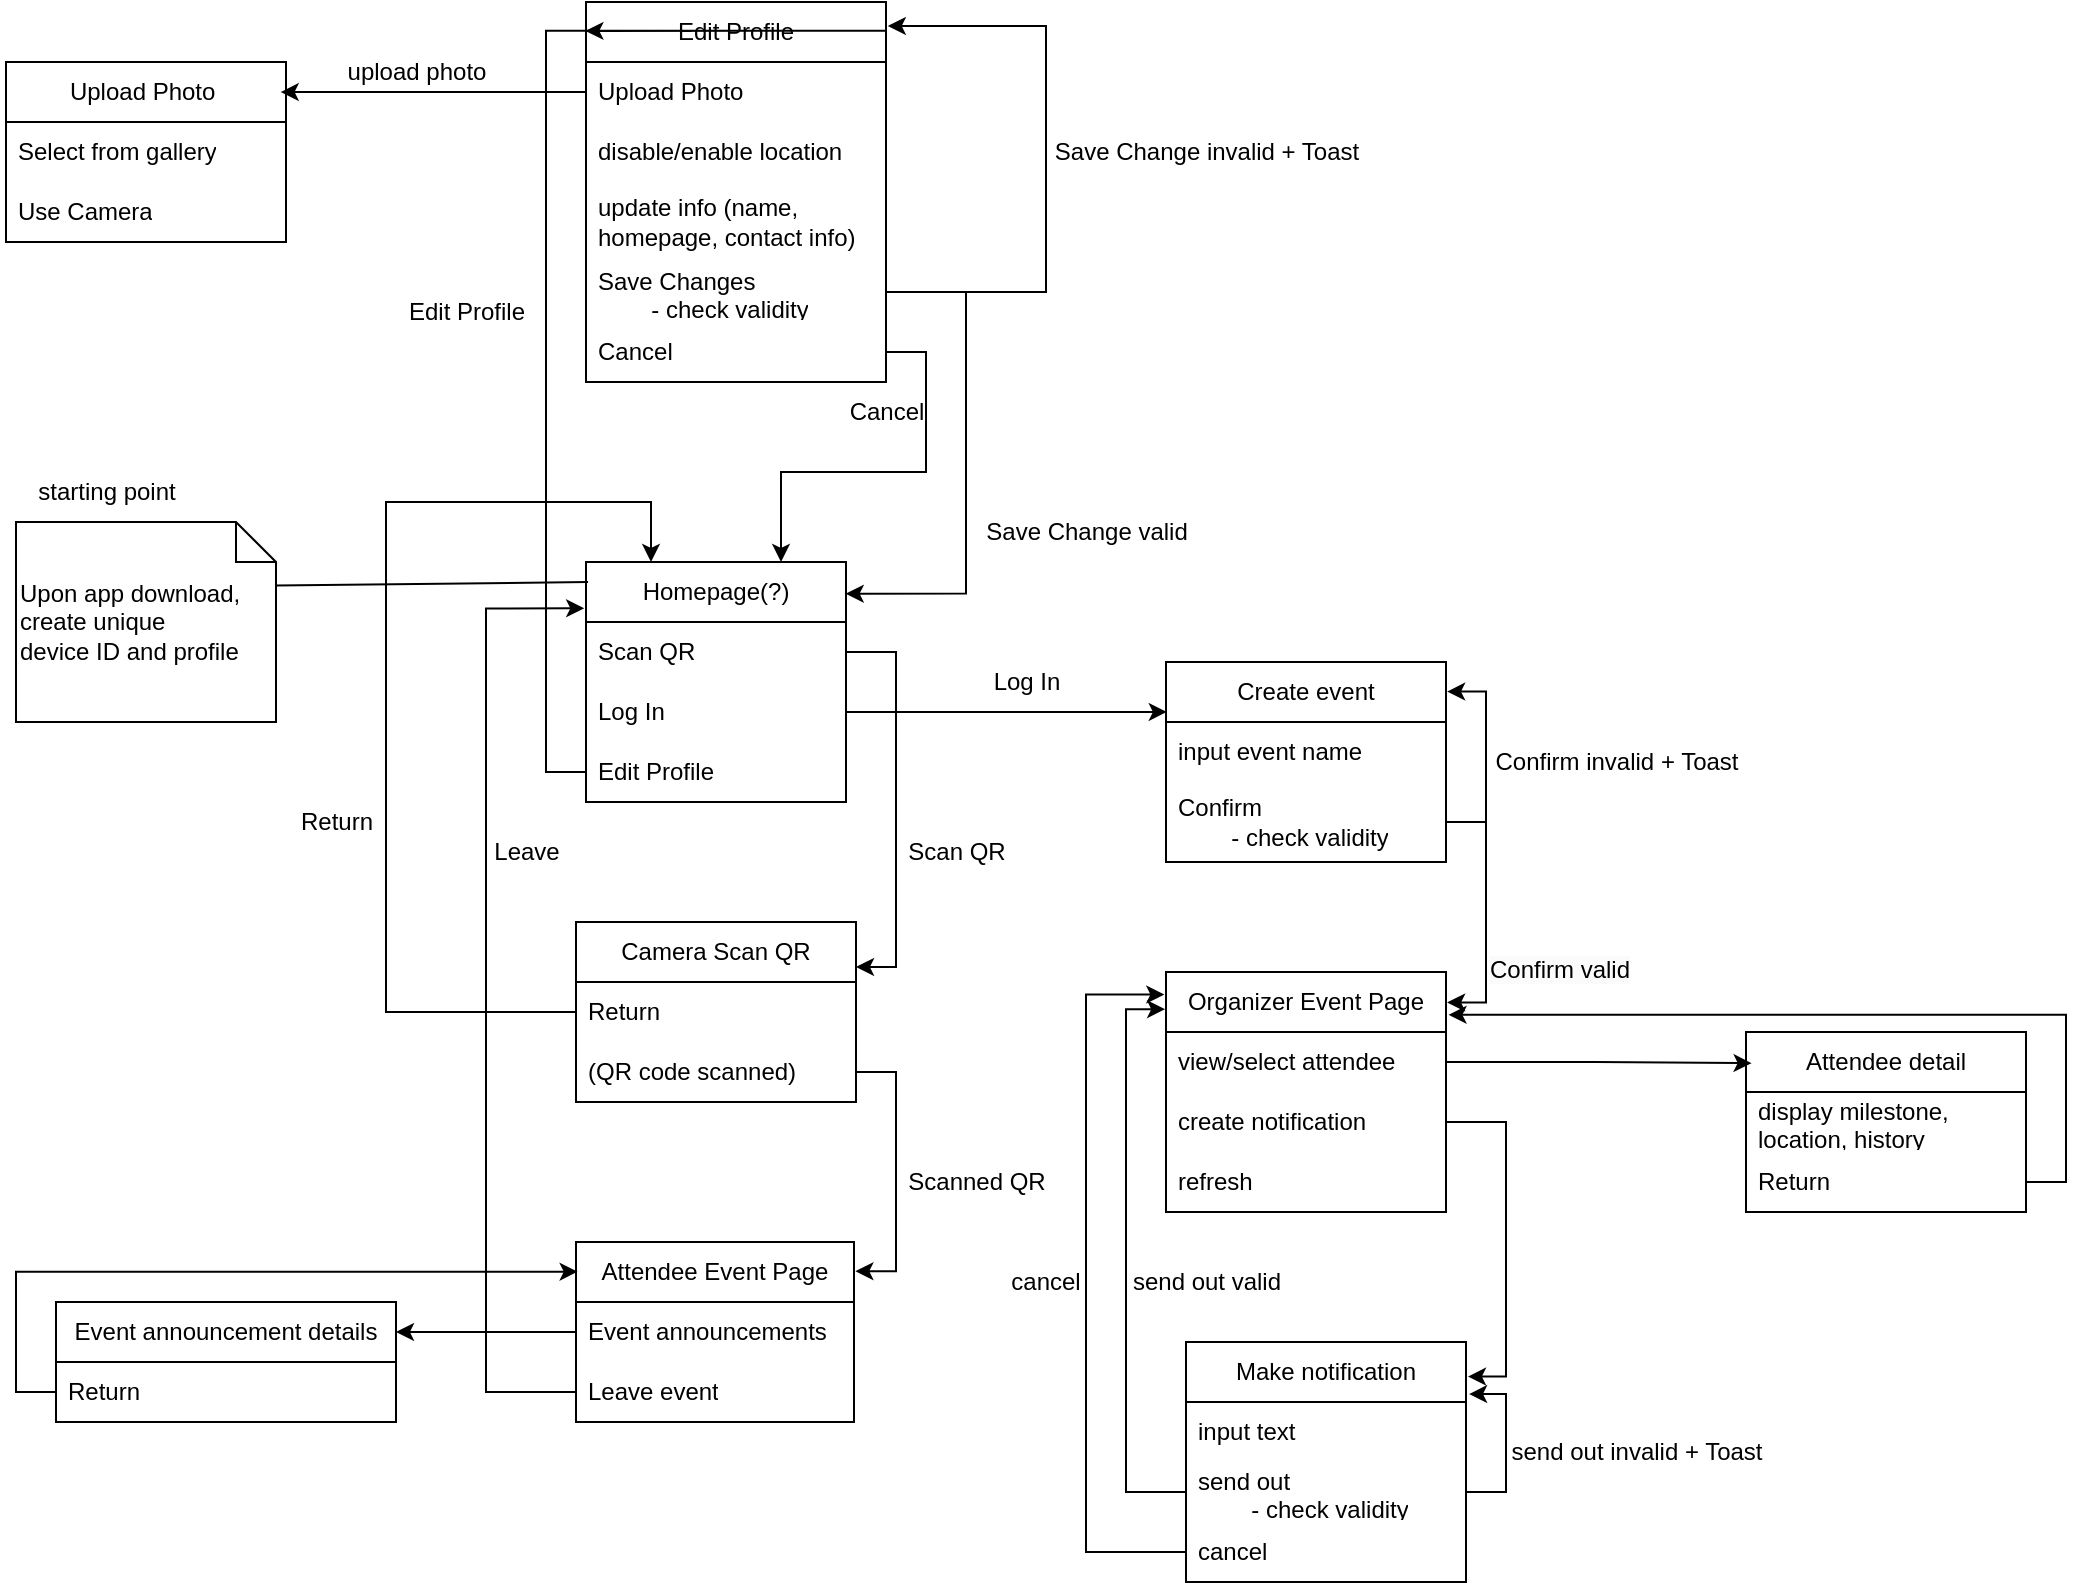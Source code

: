 <mxfile version="23.1.3" type="github">
  <diagram name="Page-1" id="KCAGS3cMJD5x5BAvcxFM">
    <mxGraphModel dx="2986" dy="1956" grid="1" gridSize="10" guides="1" tooltips="1" connect="1" arrows="1" fold="1" page="1" pageScale="1" pageWidth="850" pageHeight="1100" math="0" shadow="0">
      <root>
        <mxCell id="0" />
        <mxCell id="1" parent="0" />
        <mxCell id="P8wF5kCb8froCcULJGdk-1" value="Homepage(?)" style="swimlane;fontStyle=0;childLayout=stackLayout;horizontal=1;startSize=30;horizontalStack=0;resizeParent=1;resizeParentMax=0;resizeLast=0;collapsible=1;marginBottom=0;whiteSpace=wrap;html=1;" vertex="1" parent="1">
          <mxGeometry x="220" y="200" width="130" height="120" as="geometry" />
        </mxCell>
        <mxCell id="P8wF5kCb8froCcULJGdk-2" value="Scan QR" style="text;strokeColor=none;fillColor=none;align=left;verticalAlign=middle;spacingLeft=4;spacingRight=4;overflow=hidden;points=[[0,0.5],[1,0.5]];portConstraint=eastwest;rotatable=0;whiteSpace=wrap;html=1;" vertex="1" parent="P8wF5kCb8froCcULJGdk-1">
          <mxGeometry y="30" width="130" height="30" as="geometry" />
        </mxCell>
        <mxCell id="P8wF5kCb8froCcULJGdk-3" value="Log In" style="text;strokeColor=none;fillColor=none;align=left;verticalAlign=middle;spacingLeft=4;spacingRight=4;overflow=hidden;points=[[0,0.5],[1,0.5]];portConstraint=eastwest;rotatable=0;whiteSpace=wrap;html=1;" vertex="1" parent="P8wF5kCb8froCcULJGdk-1">
          <mxGeometry y="60" width="130" height="30" as="geometry" />
        </mxCell>
        <mxCell id="P8wF5kCb8froCcULJGdk-4" value="Edit Profile" style="text;strokeColor=none;fillColor=none;align=left;verticalAlign=middle;spacingLeft=4;spacingRight=4;overflow=hidden;points=[[0,0.5],[1,0.5]];portConstraint=eastwest;rotatable=0;whiteSpace=wrap;html=1;" vertex="1" parent="P8wF5kCb8froCcULJGdk-1">
          <mxGeometry y="90" width="130" height="30" as="geometry" />
        </mxCell>
        <mxCell id="P8wF5kCb8froCcULJGdk-5" value="Edit Profile" style="swimlane;fontStyle=0;childLayout=stackLayout;horizontal=1;startSize=30;horizontalStack=0;resizeParent=1;resizeParentMax=0;resizeLast=0;collapsible=1;marginBottom=0;whiteSpace=wrap;html=1;" vertex="1" parent="1">
          <mxGeometry x="220" y="-80" width="150" height="190" as="geometry" />
        </mxCell>
        <mxCell id="P8wF5kCb8froCcULJGdk-6" value="Upload Photo" style="text;strokeColor=none;fillColor=none;align=left;verticalAlign=middle;spacingLeft=4;spacingRight=4;overflow=hidden;points=[[0,0.5],[1,0.5]];portConstraint=eastwest;rotatable=0;whiteSpace=wrap;html=1;" vertex="1" parent="P8wF5kCb8froCcULJGdk-5">
          <mxGeometry y="30" width="150" height="30" as="geometry" />
        </mxCell>
        <mxCell id="P8wF5kCb8froCcULJGdk-7" value="disable/enable location" style="text;strokeColor=none;fillColor=none;align=left;verticalAlign=middle;spacingLeft=4;spacingRight=4;overflow=hidden;points=[[0,0.5],[1,0.5]];portConstraint=eastwest;rotatable=0;whiteSpace=wrap;html=1;" vertex="1" parent="P8wF5kCb8froCcULJGdk-5">
          <mxGeometry y="60" width="150" height="30" as="geometry" />
        </mxCell>
        <mxCell id="P8wF5kCb8froCcULJGdk-8" value="update info (name, homepage, contact info)" style="text;strokeColor=none;fillColor=none;align=left;verticalAlign=middle;spacingLeft=4;spacingRight=4;overflow=hidden;points=[[0,0.5],[1,0.5]];portConstraint=eastwest;rotatable=0;whiteSpace=wrap;html=1;" vertex="1" parent="P8wF5kCb8froCcULJGdk-5">
          <mxGeometry y="90" width="150" height="40" as="geometry" />
        </mxCell>
        <mxCell id="P8wF5kCb8froCcULJGdk-9" value="Save Changes&lt;br&gt;&lt;span style=&quot;white-space: pre;&quot;&gt;&#x9;&lt;/span&gt;- check validity" style="text;strokeColor=none;fillColor=none;align=left;verticalAlign=middle;spacingLeft=4;spacingRight=4;overflow=hidden;points=[[0,0.5],[1,0.5]];portConstraint=eastwest;rotatable=0;whiteSpace=wrap;html=1;" vertex="1" parent="P8wF5kCb8froCcULJGdk-5">
          <mxGeometry y="130" width="150" height="30" as="geometry" />
        </mxCell>
        <mxCell id="P8wF5kCb8froCcULJGdk-10" value="Cancel" style="text;strokeColor=none;fillColor=none;align=left;verticalAlign=middle;spacingLeft=4;spacingRight=4;overflow=hidden;points=[[0,0.5],[1,0.5]];portConstraint=eastwest;rotatable=0;whiteSpace=wrap;html=1;" vertex="1" parent="P8wF5kCb8froCcULJGdk-5">
          <mxGeometry y="160" width="150" height="30" as="geometry" />
        </mxCell>
        <mxCell id="P8wF5kCb8froCcULJGdk-11" style="edgeStyle=orthogonalEdgeStyle;rounded=0;orthogonalLoop=1;jettySize=auto;html=1;exitX=1;exitY=0.5;exitDx=0;exitDy=0;entryX=1.006;entryY=0.063;entryDx=0;entryDy=0;entryPerimeter=0;" edge="1" parent="P8wF5kCb8froCcULJGdk-5" source="P8wF5kCb8froCcULJGdk-9" target="P8wF5kCb8froCcULJGdk-5">
          <mxGeometry relative="1" as="geometry">
            <Array as="points">
              <mxPoint x="230" y="145" />
              <mxPoint x="230" y="12" />
            </Array>
          </mxGeometry>
        </mxCell>
        <mxCell id="P8wF5kCb8froCcULJGdk-12" value="Edit Profile" style="text;html=1;align=center;verticalAlign=middle;resizable=0;points=[];autosize=1;strokeColor=none;fillColor=none;" vertex="1" parent="1">
          <mxGeometry x="120" y="60" width="80" height="30" as="geometry" />
        </mxCell>
        <mxCell id="P8wF5kCb8froCcULJGdk-13" value="Save Change valid" style="text;html=1;align=center;verticalAlign=middle;resizable=0;points=[];autosize=1;strokeColor=none;fillColor=none;" vertex="1" parent="1">
          <mxGeometry x="410" y="170" width="120" height="30" as="geometry" />
        </mxCell>
        <mxCell id="P8wF5kCb8froCcULJGdk-14" style="edgeStyle=orthogonalEdgeStyle;rounded=0;orthogonalLoop=1;jettySize=auto;html=1;exitX=0;exitY=0.5;exitDx=0;exitDy=0;entryX=-0.002;entryY=0.076;entryDx=0;entryDy=0;entryPerimeter=0;" edge="1" parent="1" source="P8wF5kCb8froCcULJGdk-4" target="P8wF5kCb8froCcULJGdk-5">
          <mxGeometry relative="1" as="geometry" />
        </mxCell>
        <mxCell id="P8wF5kCb8froCcULJGdk-15" style="edgeStyle=orthogonalEdgeStyle;rounded=0;orthogonalLoop=1;jettySize=auto;html=1;exitX=1;exitY=0.5;exitDx=0;exitDy=0;entryX=0.999;entryY=0.132;entryDx=0;entryDy=0;entryPerimeter=0;" edge="1" parent="1" source="P8wF5kCb8froCcULJGdk-9" target="P8wF5kCb8froCcULJGdk-1">
          <mxGeometry relative="1" as="geometry">
            <Array as="points">
              <mxPoint x="410" y="65" />
              <mxPoint x="410" y="216" />
            </Array>
          </mxGeometry>
        </mxCell>
        <mxCell id="P8wF5kCb8froCcULJGdk-16" style="edgeStyle=orthogonalEdgeStyle;rounded=0;orthogonalLoop=1;jettySize=auto;html=1;exitX=1;exitY=0.5;exitDx=0;exitDy=0;entryX=0.75;entryY=0;entryDx=0;entryDy=0;" edge="1" parent="1" source="P8wF5kCb8froCcULJGdk-10" target="P8wF5kCb8froCcULJGdk-1">
          <mxGeometry relative="1" as="geometry" />
        </mxCell>
        <mxCell id="P8wF5kCb8froCcULJGdk-17" value="Cancel" style="text;html=1;align=center;verticalAlign=middle;resizable=0;points=[];autosize=1;strokeColor=none;fillColor=none;" vertex="1" parent="1">
          <mxGeometry x="340" y="110" width="60" height="30" as="geometry" />
        </mxCell>
        <mxCell id="P8wF5kCb8froCcULJGdk-18" value="Save Change invalid + Toast" style="text;html=1;align=center;verticalAlign=middle;resizable=0;points=[];autosize=1;strokeColor=none;fillColor=none;" vertex="1" parent="1">
          <mxGeometry x="440" y="-20" width="180" height="30" as="geometry" />
        </mxCell>
        <mxCell id="P8wF5kCb8froCcULJGdk-19" value="Upload Photo&amp;nbsp;" style="swimlane;fontStyle=0;childLayout=stackLayout;horizontal=1;startSize=30;horizontalStack=0;resizeParent=1;resizeParentMax=0;resizeLast=0;collapsible=1;marginBottom=0;whiteSpace=wrap;html=1;" vertex="1" parent="1">
          <mxGeometry x="-70" y="-50" width="140" height="90" as="geometry" />
        </mxCell>
        <mxCell id="P8wF5kCb8froCcULJGdk-20" value="Select from gallery" style="text;strokeColor=none;fillColor=none;align=left;verticalAlign=middle;spacingLeft=4;spacingRight=4;overflow=hidden;points=[[0,0.5],[1,0.5]];portConstraint=eastwest;rotatable=0;whiteSpace=wrap;html=1;" vertex="1" parent="P8wF5kCb8froCcULJGdk-19">
          <mxGeometry y="30" width="140" height="30" as="geometry" />
        </mxCell>
        <mxCell id="P8wF5kCb8froCcULJGdk-21" value="Use Camera" style="text;strokeColor=none;fillColor=none;align=left;verticalAlign=middle;spacingLeft=4;spacingRight=4;overflow=hidden;points=[[0,0.5],[1,0.5]];portConstraint=eastwest;rotatable=0;whiteSpace=wrap;html=1;" vertex="1" parent="P8wF5kCb8froCcULJGdk-19">
          <mxGeometry y="60" width="140" height="30" as="geometry" />
        </mxCell>
        <mxCell id="P8wF5kCb8froCcULJGdk-22" style="edgeStyle=orthogonalEdgeStyle;rounded=0;orthogonalLoop=1;jettySize=auto;html=1;exitX=0;exitY=0.5;exitDx=0;exitDy=0;entryX=0.981;entryY=0.167;entryDx=0;entryDy=0;entryPerimeter=0;" edge="1" parent="1" source="P8wF5kCb8froCcULJGdk-6" target="P8wF5kCb8froCcULJGdk-19">
          <mxGeometry relative="1" as="geometry" />
        </mxCell>
        <mxCell id="P8wF5kCb8froCcULJGdk-23" value="upload photo" style="text;html=1;align=center;verticalAlign=middle;resizable=0;points=[];autosize=1;strokeColor=none;fillColor=none;" vertex="1" parent="1">
          <mxGeometry x="90" y="-60" width="90" height="30" as="geometry" />
        </mxCell>
        <mxCell id="P8wF5kCb8froCcULJGdk-24" value="Upon app download, create unique&lt;br style=&quot;border-color: var(--border-color);&quot;&gt;&lt;span style=&quot;&quot;&gt;device ID and profile&lt;/span&gt;" style="shape=note;size=20;whiteSpace=wrap;html=1;align=left;" vertex="1" parent="1">
          <mxGeometry x="-65" y="180" width="130" height="100" as="geometry" />
        </mxCell>
        <mxCell id="P8wF5kCb8froCcULJGdk-25" value="" style="endArrow=none;html=1;rounded=0;entryX=0.008;entryY=0.152;entryDx=0;entryDy=0;entryPerimeter=0;exitX=0;exitY=0;exitDx=130;exitDy=20;exitPerimeter=0;" edge="1" parent="1">
          <mxGeometry width="50" height="50" relative="1" as="geometry">
            <mxPoint x="65" y="211.76" as="sourcePoint" />
            <mxPoint x="221.04" y="210.0" as="targetPoint" />
          </mxGeometry>
        </mxCell>
        <mxCell id="P8wF5kCb8froCcULJGdk-26" value="Camera Scan QR" style="swimlane;fontStyle=0;childLayout=stackLayout;horizontal=1;startSize=30;horizontalStack=0;resizeParent=1;resizeParentMax=0;resizeLast=0;collapsible=1;marginBottom=0;whiteSpace=wrap;html=1;" vertex="1" parent="1">
          <mxGeometry x="215" y="380" width="140" height="90" as="geometry" />
        </mxCell>
        <mxCell id="P8wF5kCb8froCcULJGdk-27" value="Return" style="text;strokeColor=none;fillColor=none;align=left;verticalAlign=middle;spacingLeft=4;spacingRight=4;overflow=hidden;points=[[0,0.5],[1,0.5]];portConstraint=eastwest;rotatable=0;whiteSpace=wrap;html=1;" vertex="1" parent="P8wF5kCb8froCcULJGdk-26">
          <mxGeometry y="30" width="140" height="30" as="geometry" />
        </mxCell>
        <mxCell id="P8wF5kCb8froCcULJGdk-28" value="(QR code scanned)" style="text;strokeColor=none;fillColor=none;align=left;verticalAlign=middle;spacingLeft=4;spacingRight=4;overflow=hidden;points=[[0,0.5],[1,0.5]];portConstraint=eastwest;rotatable=0;whiteSpace=wrap;html=1;" vertex="1" parent="P8wF5kCb8froCcULJGdk-26">
          <mxGeometry y="60" width="140" height="30" as="geometry" />
        </mxCell>
        <mxCell id="P8wF5kCb8froCcULJGdk-29" style="edgeStyle=orthogonalEdgeStyle;rounded=0;orthogonalLoop=1;jettySize=auto;html=1;exitX=1;exitY=0.5;exitDx=0;exitDy=0;entryX=1;entryY=0.25;entryDx=0;entryDy=0;" edge="1" parent="1" source="P8wF5kCb8froCcULJGdk-2" target="P8wF5kCb8froCcULJGdk-26">
          <mxGeometry relative="1" as="geometry" />
        </mxCell>
        <mxCell id="P8wF5kCb8froCcULJGdk-30" value="Attendee Event Page" style="swimlane;fontStyle=0;childLayout=stackLayout;horizontal=1;startSize=30;horizontalStack=0;resizeParent=1;resizeParentMax=0;resizeLast=0;collapsible=1;marginBottom=0;whiteSpace=wrap;html=1;" vertex="1" parent="1">
          <mxGeometry x="215" y="540" width="139" height="90" as="geometry" />
        </mxCell>
        <mxCell id="P8wF5kCb8froCcULJGdk-31" value="Event announcements&amp;nbsp;" style="text;strokeColor=none;fillColor=none;align=left;verticalAlign=middle;spacingLeft=4;spacingRight=4;overflow=hidden;points=[[0,0.5],[1,0.5]];portConstraint=eastwest;rotatable=0;whiteSpace=wrap;html=1;" vertex="1" parent="P8wF5kCb8froCcULJGdk-30">
          <mxGeometry y="30" width="139" height="30" as="geometry" />
        </mxCell>
        <mxCell id="P8wF5kCb8froCcULJGdk-32" value="Leave event" style="text;strokeColor=none;fillColor=none;align=left;verticalAlign=middle;spacingLeft=4;spacingRight=4;overflow=hidden;points=[[0,0.5],[1,0.5]];portConstraint=eastwest;rotatable=0;whiteSpace=wrap;html=1;" vertex="1" parent="P8wF5kCb8froCcULJGdk-30">
          <mxGeometry y="60" width="139" height="30" as="geometry" />
        </mxCell>
        <mxCell id="P8wF5kCb8froCcULJGdk-33" style="edgeStyle=orthogonalEdgeStyle;rounded=0;orthogonalLoop=1;jettySize=auto;html=1;exitX=1;exitY=0.5;exitDx=0;exitDy=0;entryX=1.005;entryY=0.162;entryDx=0;entryDy=0;entryPerimeter=0;" edge="1" parent="1" source="P8wF5kCb8froCcULJGdk-28" target="P8wF5kCb8froCcULJGdk-30">
          <mxGeometry relative="1" as="geometry" />
        </mxCell>
        <mxCell id="P8wF5kCb8froCcULJGdk-34" value="Scanned QR" style="text;html=1;align=center;verticalAlign=middle;resizable=0;points=[];autosize=1;strokeColor=none;fillColor=none;" vertex="1" parent="1">
          <mxGeometry x="370" y="495" width="90" height="30" as="geometry" />
        </mxCell>
        <mxCell id="P8wF5kCb8froCcULJGdk-35" value="Event announcement details" style="swimlane;fontStyle=0;childLayout=stackLayout;horizontal=1;startSize=30;horizontalStack=0;resizeParent=1;resizeParentMax=0;resizeLast=0;collapsible=1;marginBottom=0;whiteSpace=wrap;html=1;" vertex="1" parent="1">
          <mxGeometry x="-45" y="570" width="170" height="60" as="geometry" />
        </mxCell>
        <mxCell id="P8wF5kCb8froCcULJGdk-36" value="Return" style="text;strokeColor=none;fillColor=none;align=left;verticalAlign=middle;spacingLeft=4;spacingRight=4;overflow=hidden;points=[[0,0.5],[1,0.5]];portConstraint=eastwest;rotatable=0;whiteSpace=wrap;html=1;" vertex="1" parent="P8wF5kCb8froCcULJGdk-35">
          <mxGeometry y="30" width="170" height="30" as="geometry" />
        </mxCell>
        <mxCell id="P8wF5kCb8froCcULJGdk-37" style="edgeStyle=orthogonalEdgeStyle;rounded=0;orthogonalLoop=1;jettySize=auto;html=1;exitX=0;exitY=0.5;exitDx=0;exitDy=0;entryX=1;entryY=0.25;entryDx=0;entryDy=0;" edge="1" parent="1" source="P8wF5kCb8froCcULJGdk-31" target="P8wF5kCb8froCcULJGdk-35">
          <mxGeometry relative="1" as="geometry" />
        </mxCell>
        <mxCell id="P8wF5kCb8froCcULJGdk-38" style="edgeStyle=orthogonalEdgeStyle;rounded=0;orthogonalLoop=1;jettySize=auto;html=1;exitX=0;exitY=0.5;exitDx=0;exitDy=0;entryX=0.006;entryY=0.165;entryDx=0;entryDy=0;entryPerimeter=0;" edge="1" parent="1" source="P8wF5kCb8froCcULJGdk-36" target="P8wF5kCb8froCcULJGdk-30">
          <mxGeometry relative="1" as="geometry" />
        </mxCell>
        <mxCell id="P8wF5kCb8froCcULJGdk-39" value="Create event" style="swimlane;fontStyle=0;childLayout=stackLayout;horizontal=1;startSize=30;horizontalStack=0;resizeParent=1;resizeParentMax=0;resizeLast=0;collapsible=1;marginBottom=0;whiteSpace=wrap;html=1;" vertex="1" parent="1">
          <mxGeometry x="510" y="250" width="140" height="100" as="geometry" />
        </mxCell>
        <mxCell id="P8wF5kCb8froCcULJGdk-40" value="input event name" style="text;strokeColor=none;fillColor=none;align=left;verticalAlign=middle;spacingLeft=4;spacingRight=4;overflow=hidden;points=[[0,0.5],[1,0.5]];portConstraint=eastwest;rotatable=0;whiteSpace=wrap;html=1;" vertex="1" parent="P8wF5kCb8froCcULJGdk-39">
          <mxGeometry y="30" width="140" height="30" as="geometry" />
        </mxCell>
        <mxCell id="P8wF5kCb8froCcULJGdk-41" value="Confirm&lt;br&gt;&lt;span style=&quot;white-space: pre;&quot;&gt;&#x9;&lt;/span&gt;- check validity" style="text;strokeColor=none;fillColor=none;align=left;verticalAlign=middle;spacingLeft=4;spacingRight=4;overflow=hidden;points=[[0,0.5],[1,0.5]];portConstraint=eastwest;rotatable=0;whiteSpace=wrap;html=1;" vertex="1" parent="P8wF5kCb8froCcULJGdk-39">
          <mxGeometry y="60" width="140" height="40" as="geometry" />
        </mxCell>
        <mxCell id="P8wF5kCb8froCcULJGdk-42" style="edgeStyle=orthogonalEdgeStyle;rounded=0;orthogonalLoop=1;jettySize=auto;html=1;exitX=1;exitY=0.5;exitDx=0;exitDy=0;entryX=1.004;entryY=0.148;entryDx=0;entryDy=0;entryPerimeter=0;" edge="1" parent="P8wF5kCb8froCcULJGdk-39" source="P8wF5kCb8froCcULJGdk-41" target="P8wF5kCb8froCcULJGdk-39">
          <mxGeometry relative="1" as="geometry" />
        </mxCell>
        <mxCell id="P8wF5kCb8froCcULJGdk-43" style="edgeStyle=orthogonalEdgeStyle;rounded=0;orthogonalLoop=1;jettySize=auto;html=1;exitX=0;exitY=0.5;exitDx=0;exitDy=0;entryX=0.25;entryY=0;entryDx=0;entryDy=0;" edge="1" parent="1" source="P8wF5kCb8froCcULJGdk-27" target="P8wF5kCb8froCcULJGdk-1">
          <mxGeometry relative="1" as="geometry">
            <Array as="points">
              <mxPoint x="120" y="425" />
              <mxPoint x="120" y="170" />
              <mxPoint x="253" y="170" />
            </Array>
          </mxGeometry>
        </mxCell>
        <mxCell id="P8wF5kCb8froCcULJGdk-44" style="edgeStyle=orthogonalEdgeStyle;rounded=0;orthogonalLoop=1;jettySize=auto;html=1;exitX=1;exitY=0.5;exitDx=0;exitDy=0;entryX=0.003;entryY=-0.167;entryDx=0;entryDy=0;entryPerimeter=0;" edge="1" parent="1" source="P8wF5kCb8froCcULJGdk-3" target="P8wF5kCb8froCcULJGdk-40">
          <mxGeometry relative="1" as="geometry" />
        </mxCell>
        <mxCell id="P8wF5kCb8froCcULJGdk-45" value="Confirm invalid + Toast" style="text;html=1;align=center;verticalAlign=middle;resizable=0;points=[];autosize=1;strokeColor=none;fillColor=none;" vertex="1" parent="1">
          <mxGeometry x="660" y="285" width="150" height="30" as="geometry" />
        </mxCell>
        <mxCell id="P8wF5kCb8froCcULJGdk-46" value="Organizer Event Page" style="swimlane;fontStyle=0;childLayout=stackLayout;horizontal=1;startSize=30;horizontalStack=0;resizeParent=1;resizeParentMax=0;resizeLast=0;collapsible=1;marginBottom=0;whiteSpace=wrap;html=1;" vertex="1" parent="1">
          <mxGeometry x="510" y="405" width="140" height="120" as="geometry" />
        </mxCell>
        <mxCell id="P8wF5kCb8froCcULJGdk-47" value="view/select attendee" style="text;strokeColor=none;fillColor=none;align=left;verticalAlign=middle;spacingLeft=4;spacingRight=4;overflow=hidden;points=[[0,0.5],[1,0.5]];portConstraint=eastwest;rotatable=0;whiteSpace=wrap;html=1;" vertex="1" parent="P8wF5kCb8froCcULJGdk-46">
          <mxGeometry y="30" width="140" height="30" as="geometry" />
        </mxCell>
        <mxCell id="P8wF5kCb8froCcULJGdk-48" value="create notification" style="text;strokeColor=none;fillColor=none;align=left;verticalAlign=middle;spacingLeft=4;spacingRight=4;overflow=hidden;points=[[0,0.5],[1,0.5]];portConstraint=eastwest;rotatable=0;whiteSpace=wrap;html=1;" vertex="1" parent="P8wF5kCb8froCcULJGdk-46">
          <mxGeometry y="60" width="140" height="30" as="geometry" />
        </mxCell>
        <mxCell id="P8wF5kCb8froCcULJGdk-49" value="refresh" style="text;strokeColor=none;fillColor=none;align=left;verticalAlign=middle;spacingLeft=4;spacingRight=4;overflow=hidden;points=[[0,0.5],[1,0.5]];portConstraint=eastwest;rotatable=0;whiteSpace=wrap;html=1;" vertex="1" parent="P8wF5kCb8froCcULJGdk-46">
          <mxGeometry y="90" width="140" height="30" as="geometry" />
        </mxCell>
        <mxCell id="P8wF5kCb8froCcULJGdk-50" style="edgeStyle=orthogonalEdgeStyle;rounded=0;orthogonalLoop=1;jettySize=auto;html=1;exitX=1;exitY=0.5;exitDx=0;exitDy=0;entryX=1.004;entryY=0.127;entryDx=0;entryDy=0;entryPerimeter=0;" edge="1" parent="1" source="P8wF5kCb8froCcULJGdk-41" target="P8wF5kCb8froCcULJGdk-46">
          <mxGeometry relative="1" as="geometry" />
        </mxCell>
        <mxCell id="P8wF5kCb8froCcULJGdk-51" value="&lt;span style=&quot;color: rgb(0, 0, 0); font-family: Helvetica; font-size: 12px; font-style: normal; font-variant-ligatures: normal; font-variant-caps: normal; font-weight: 400; letter-spacing: normal; orphans: 2; text-align: center; text-indent: 0px; text-transform: none; widows: 2; word-spacing: 0px; -webkit-text-stroke-width: 0px; background-color: rgb(251, 251, 251); text-decoration-thickness: initial; text-decoration-style: initial; text-decoration-color: initial; float: none; display: inline !important;&quot;&gt;Confirm valid&lt;/span&gt;" style="text;whiteSpace=wrap;html=1;" vertex="1" parent="1">
          <mxGeometry x="670" y="390" width="80" height="30" as="geometry" />
        </mxCell>
        <mxCell id="P8wF5kCb8froCcULJGdk-52" style="edgeStyle=orthogonalEdgeStyle;rounded=0;orthogonalLoop=1;jettySize=auto;html=1;exitX=0;exitY=0.5;exitDx=0;exitDy=0;entryX=-0.007;entryY=0.193;entryDx=0;entryDy=0;entryPerimeter=0;" edge="1" parent="1" source="P8wF5kCb8froCcULJGdk-32" target="P8wF5kCb8froCcULJGdk-1">
          <mxGeometry relative="1" as="geometry">
            <Array as="points">
              <mxPoint x="170" y="615" />
              <mxPoint x="170" y="223" />
            </Array>
          </mxGeometry>
        </mxCell>
        <mxCell id="P8wF5kCb8froCcULJGdk-53" value="Return" style="text;html=1;align=center;verticalAlign=middle;resizable=0;points=[];autosize=1;strokeColor=none;fillColor=none;" vertex="1" parent="1">
          <mxGeometry x="65" y="315" width="60" height="30" as="geometry" />
        </mxCell>
        <mxCell id="P8wF5kCb8froCcULJGdk-54" value="Leave" style="text;html=1;align=center;verticalAlign=middle;resizable=0;points=[];autosize=1;strokeColor=none;fillColor=none;" vertex="1" parent="1">
          <mxGeometry x="160" y="330" width="60" height="30" as="geometry" />
        </mxCell>
        <mxCell id="P8wF5kCb8froCcULJGdk-55" value="Log In" style="text;html=1;align=center;verticalAlign=middle;resizable=0;points=[];autosize=1;strokeColor=none;fillColor=none;" vertex="1" parent="1">
          <mxGeometry x="410" y="245" width="60" height="30" as="geometry" />
        </mxCell>
        <mxCell id="P8wF5kCb8froCcULJGdk-56" value="Scan QR" style="text;html=1;align=center;verticalAlign=middle;resizable=0;points=[];autosize=1;strokeColor=none;fillColor=none;" vertex="1" parent="1">
          <mxGeometry x="370" y="330" width="70" height="30" as="geometry" />
        </mxCell>
        <mxCell id="P8wF5kCb8froCcULJGdk-57" value="Attendee detail" style="swimlane;fontStyle=0;childLayout=stackLayout;horizontal=1;startSize=30;horizontalStack=0;resizeParent=1;resizeParentMax=0;resizeLast=0;collapsible=1;marginBottom=0;whiteSpace=wrap;html=1;" vertex="1" parent="1">
          <mxGeometry x="800" y="435" width="140" height="90" as="geometry" />
        </mxCell>
        <mxCell id="P8wF5kCb8froCcULJGdk-58" value="display&amp;nbsp;milestone, location, history" style="text;strokeColor=none;fillColor=none;align=left;verticalAlign=middle;spacingLeft=4;spacingRight=4;overflow=hidden;points=[[0,0.5],[1,0.5]];portConstraint=eastwest;rotatable=0;whiteSpace=wrap;html=1;" vertex="1" parent="P8wF5kCb8froCcULJGdk-57">
          <mxGeometry y="30" width="140" height="30" as="geometry" />
        </mxCell>
        <mxCell id="P8wF5kCb8froCcULJGdk-59" value="Return" style="text;strokeColor=none;fillColor=none;align=left;verticalAlign=middle;spacingLeft=4;spacingRight=4;overflow=hidden;points=[[0,0.5],[1,0.5]];portConstraint=eastwest;rotatable=0;whiteSpace=wrap;html=1;" vertex="1" parent="P8wF5kCb8froCcULJGdk-57">
          <mxGeometry y="60" width="140" height="30" as="geometry" />
        </mxCell>
        <mxCell id="P8wF5kCb8froCcULJGdk-60" style="edgeStyle=orthogonalEdgeStyle;rounded=0;orthogonalLoop=1;jettySize=auto;html=1;exitX=1;exitY=0.5;exitDx=0;exitDy=0;entryX=0.02;entryY=0.173;entryDx=0;entryDy=0;entryPerimeter=0;" edge="1" parent="1" source="P8wF5kCb8froCcULJGdk-47" target="P8wF5kCb8froCcULJGdk-57">
          <mxGeometry relative="1" as="geometry" />
        </mxCell>
        <mxCell id="P8wF5kCb8froCcULJGdk-61" value="Make notification" style="swimlane;fontStyle=0;childLayout=stackLayout;horizontal=1;startSize=30;horizontalStack=0;resizeParent=1;resizeParentMax=0;resizeLast=0;collapsible=1;marginBottom=0;whiteSpace=wrap;html=1;" vertex="1" parent="1">
          <mxGeometry x="520" y="590" width="140" height="120" as="geometry" />
        </mxCell>
        <mxCell id="P8wF5kCb8froCcULJGdk-62" value="input text" style="text;strokeColor=none;fillColor=none;align=left;verticalAlign=middle;spacingLeft=4;spacingRight=4;overflow=hidden;points=[[0,0.5],[1,0.5]];portConstraint=eastwest;rotatable=0;whiteSpace=wrap;html=1;" vertex="1" parent="P8wF5kCb8froCcULJGdk-61">
          <mxGeometry y="30" width="140" height="30" as="geometry" />
        </mxCell>
        <mxCell id="P8wF5kCb8froCcULJGdk-63" value="send out&lt;br&gt;&lt;span style=&quot;white-space: pre;&quot;&gt;&#x9;&lt;/span&gt;- check validity" style="text;strokeColor=none;fillColor=none;align=left;verticalAlign=middle;spacingLeft=4;spacingRight=4;overflow=hidden;points=[[0,0.5],[1,0.5]];portConstraint=eastwest;rotatable=0;whiteSpace=wrap;html=1;" vertex="1" parent="P8wF5kCb8froCcULJGdk-61">
          <mxGeometry y="60" width="140" height="30" as="geometry" />
        </mxCell>
        <mxCell id="P8wF5kCb8froCcULJGdk-64" value="cancel" style="text;strokeColor=none;fillColor=none;align=left;verticalAlign=middle;spacingLeft=4;spacingRight=4;overflow=hidden;points=[[0,0.5],[1,0.5]];portConstraint=eastwest;rotatable=0;whiteSpace=wrap;html=1;" vertex="1" parent="P8wF5kCb8froCcULJGdk-61">
          <mxGeometry y="90" width="140" height="30" as="geometry" />
        </mxCell>
        <mxCell id="P8wF5kCb8froCcULJGdk-65" style="edgeStyle=orthogonalEdgeStyle;rounded=0;orthogonalLoop=1;jettySize=auto;html=1;exitX=1;exitY=0.5;exitDx=0;exitDy=0;entryX=1.011;entryY=-0.133;entryDx=0;entryDy=0;entryPerimeter=0;" edge="1" parent="P8wF5kCb8froCcULJGdk-61" source="P8wF5kCb8froCcULJGdk-63" target="P8wF5kCb8froCcULJGdk-62">
          <mxGeometry relative="1" as="geometry" />
        </mxCell>
        <mxCell id="P8wF5kCb8froCcULJGdk-66" style="edgeStyle=orthogonalEdgeStyle;rounded=0;orthogonalLoop=1;jettySize=auto;html=1;exitX=1;exitY=0.5;exitDx=0;exitDy=0;entryX=1.007;entryY=0.144;entryDx=0;entryDy=0;entryPerimeter=0;" edge="1" parent="1" source="P8wF5kCb8froCcULJGdk-48" target="P8wF5kCb8froCcULJGdk-61">
          <mxGeometry relative="1" as="geometry" />
        </mxCell>
        <mxCell id="P8wF5kCb8froCcULJGdk-67" style="edgeStyle=orthogonalEdgeStyle;rounded=0;orthogonalLoop=1;jettySize=auto;html=1;exitX=0;exitY=0.5;exitDx=0;exitDy=0;entryX=-0.003;entryY=0.155;entryDx=0;entryDy=0;entryPerimeter=0;" edge="1" parent="1" source="P8wF5kCb8froCcULJGdk-63" target="P8wF5kCb8froCcULJGdk-46">
          <mxGeometry relative="1" as="geometry" />
        </mxCell>
        <mxCell id="P8wF5kCb8froCcULJGdk-68" style="edgeStyle=orthogonalEdgeStyle;rounded=0;orthogonalLoop=1;jettySize=auto;html=1;exitX=0;exitY=0.5;exitDx=0;exitDy=0;entryX=-0.006;entryY=0.094;entryDx=0;entryDy=0;entryPerimeter=0;" edge="1" parent="1" source="P8wF5kCb8froCcULJGdk-64" target="P8wF5kCb8froCcULJGdk-46">
          <mxGeometry relative="1" as="geometry">
            <Array as="points">
              <mxPoint x="470" y="695" />
              <mxPoint x="470" y="416" />
            </Array>
          </mxGeometry>
        </mxCell>
        <mxCell id="P8wF5kCb8froCcULJGdk-69" value="starting point" style="text;html=1;align=center;verticalAlign=middle;resizable=0;points=[];autosize=1;strokeColor=none;fillColor=none;" vertex="1" parent="1">
          <mxGeometry x="-65" y="150" width="90" height="30" as="geometry" />
        </mxCell>
        <mxCell id="P8wF5kCb8froCcULJGdk-70" style="edgeStyle=orthogonalEdgeStyle;rounded=0;orthogonalLoop=1;jettySize=auto;html=1;exitX=1;exitY=0.5;exitDx=0;exitDy=0;entryX=1.009;entryY=-0.286;entryDx=0;entryDy=0;entryPerimeter=0;" edge="1" parent="1" source="P8wF5kCb8froCcULJGdk-59" target="P8wF5kCb8froCcULJGdk-47">
          <mxGeometry relative="1" as="geometry" />
        </mxCell>
        <mxCell id="P8wF5kCb8froCcULJGdk-71" value="send out valid" style="text;html=1;align=center;verticalAlign=middle;resizable=0;points=[];autosize=1;strokeColor=none;fillColor=none;" vertex="1" parent="1">
          <mxGeometry x="480" y="545" width="100" height="30" as="geometry" />
        </mxCell>
        <mxCell id="P8wF5kCb8froCcULJGdk-72" value="cancel" style="text;strokeColor=none;align=center;fillColor=none;html=1;verticalAlign=middle;whiteSpace=wrap;rounded=0;" vertex="1" parent="1">
          <mxGeometry x="420" y="545" width="60" height="30" as="geometry" />
        </mxCell>
        <mxCell id="P8wF5kCb8froCcULJGdk-73" value="send out invalid + Toast" style="text;html=1;align=center;verticalAlign=middle;resizable=0;points=[];autosize=1;strokeColor=none;fillColor=none;" vertex="1" parent="1">
          <mxGeometry x="670" y="630" width="150" height="30" as="geometry" />
        </mxCell>
      </root>
    </mxGraphModel>
  </diagram>
</mxfile>
